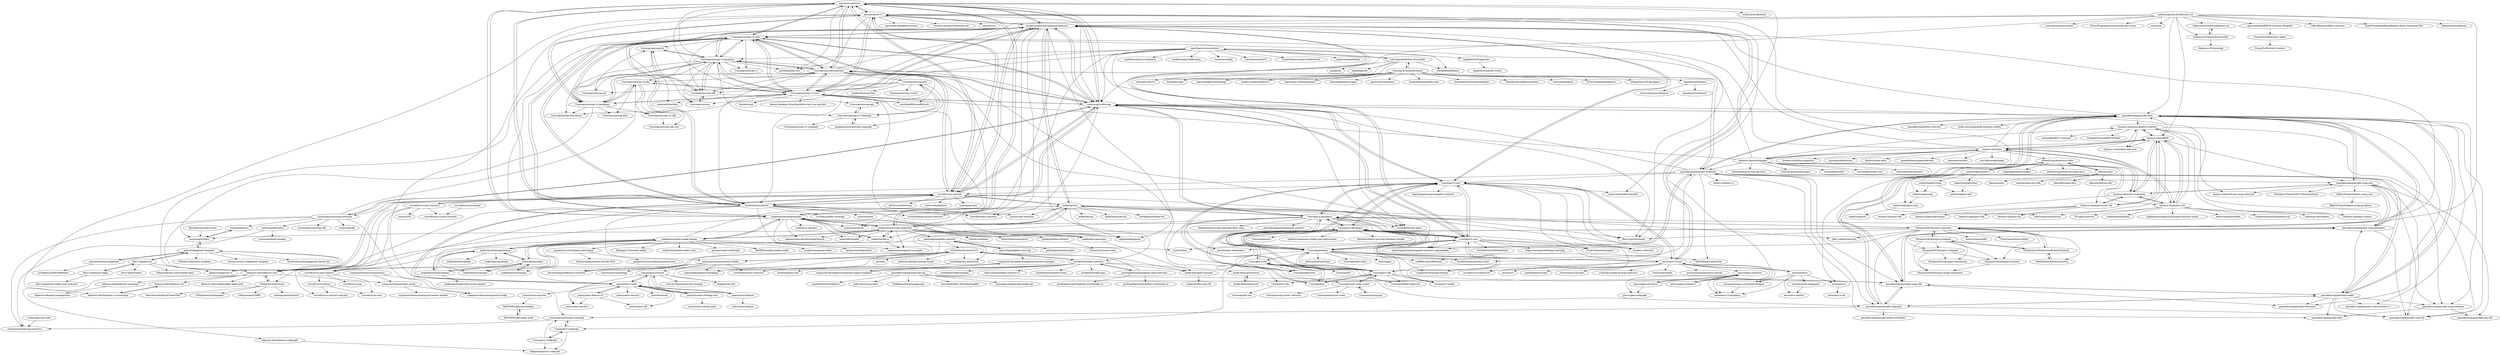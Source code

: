digraph G {
"aave/aave-protocol" -> "aave/protocol-v2"
"aave/aave-protocol" -> "compound-finance/compound-protocol"
"aave/aave-protocol" -> "Uniswap/uniswap-v2-core"
"aave/aave-protocol" -> "curvefi/curve-contract"
"aave/aave-protocol" -> "aave/flashloan-box" ["e"=1]
"aave/aave-protocol" -> "sushiswap/sushiswap"
"aave/aave-protocol" -> "makerdao/developerguides"
"aave/aave-protocol" -> "Synthetixio/synthetix"
"aave/aave-protocol" -> "Uniswap/uniswap-interface"
"aave/aave-protocol" -> "studydefi/money-legos" ["e"=1]
"aave/aave-protocol" -> "Uniswap/uniswap-v3-core"
"aave/aave-protocol" -> "Uniswap/uniswap-v2-periphery"
"aave/aave-protocol" -> "smartcontractkit/chainlink" ["e"=1]
"aave/aave-protocol" -> "mrdavey/ez-flashloan" ["e"=1]
"aave/aave-protocol" -> "makerdao/awesome-makerdao"
"curvefi/curve-contract" -> "curvefi/curve-dao-contracts"
"curvefi/curve-contract" -> "yearn/yearn-vaults"
"curvefi/curve-contract" -> "compound-finance/compound-protocol"
"curvefi/curve-contract" -> "vyperlang/vyper" ["e"=1]
"curvefi/curve-contract" -> "aave/protocol-v2"
"curvefi/curve-contract" -> "balancer-labs/balancer-core"
"curvefi/curve-contract" -> "curvefi/curve-pool-registry"
"curvefi/curve-contract" -> "makerdao/dss"
"curvefi/curve-contract" -> "sushiswap/sushiswap"
"curvefi/curve-contract" -> "Synthetixio/synthetix"
"curvefi/curve-contract" -> "eth-brownie/brownie" ["e"=1]
"curvefi/curve-contract" -> "aave/aave-protocol"
"curvefi/curve-contract" -> "convex-eth/platform"
"curvefi/curve-contract" -> "Uniswap/uniswap-v2-core"
"curvefi/curve-contract" -> "curvefi/curve-stablecoin" ["e"=1]
"Uniswap/v3-core" -> "Uniswap/v3-periphery"
"Uniswap/v3-core" -> "Uniswap/v2-core"
"Uniswap/v3-core" -> "Uniswap/interface"
"Uniswap/v3-core" -> "compound-finance/compound-protocol"
"Uniswap/v3-core" -> "Uniswap/v3-sdk"
"Uniswap/v3-core" -> "Uniswap/v2-periphery"
"Uniswap/v3-core" -> "sushiswap/sushiswap"
"Uniswap/v3-core" -> "aave/aave-v3-core"
"Uniswap/v3-core" -> "foundry-rs/foundry" ["e"=1]
"Uniswap/v3-core" -> "Rari-Capital/solmate" ["e"=1]
"Uniswap/v3-core" -> "ProjectOpenSea/seaport" ["e"=1]
"Uniswap/v3-core" -> "curvefi/curve-contract"
"Uniswap/v3-core" -> "OpenZeppelin/openzeppelin-contracts" ["e"=1]
"Uniswap/v3-core" -> "scaffold-eth/scaffold-eth" ["e"=1]
"Uniswap/v3-core" -> "smartcontractkit/chainlink" ["e"=1]
"binance-chain/whitepaper" -> "binance-chain/bsc"
"binance-chain/whitepaper" -> "binance-chain/docs-site"
"binance-chain/whitepaper" -> "binance-chain/BEPs"
"binance-chain/whitepaper" -> "binance/binance-spot-api-docs" ["e"=1]
"binance-chain/whitepaper" -> "binance-chain/bsc-genesis-contract"
"binance-chain/whitepaper" -> "Coinversation/white-paper"
"binance-chain/whitepaper" -> "binance-chain/bsc-ecosystem"
"binance-chain/whitepaper" -> "binance-chain/javascript-sdk"
"binance-chain/whitepaper" -> "trustwallet/assets" ["e"=1]
"binance-chain/whitepaper" -> "trustwallet/wallet-core" ["e"=1]
"binance-chain/whitepaper" -> "Uniswap/uniswap-v2-core"
"binance-chain/whitepaper" -> "Uniswap/uniswap-v3-core"
"binance-chain/whitepaper" -> "pancakeswap/pancake-frontend"
"binance-chain/whitepaper" -> "maticnetwork/contracts" ["e"=1]
"binance-chain/whitepaper" -> "etherscan/writecontract" ["e"=1]
"Uniswap/interface" -> "Uniswap/v3-core"
"Uniswap/interface" -> "Uniswap/v2-core"
"Uniswap/interface" -> "Uniswap/v3-periphery"
"Uniswap/interface" -> "pancakeswap/pancake-frontend"
"Uniswap/interface" -> "Uniswap/web3-react" ["e"=1]
"Uniswap/interface" -> "Uniswap/v3-sdk"
"Uniswap/interface" -> "NoahZinsmeister/web3-react" ["e"=1]
"Uniswap/interface" -> "scaffold-eth/scaffold-eth" ["e"=1]
"Uniswap/interface" -> "Uniswap/v2-periphery"
"Uniswap/interface" -> "Web3Modal/web3modal" ["e"=1]
"Uniswap/interface" -> "Uniswap/token-lists" ["e"=1]
"Uniswap/interface" -> "aave/aave-v3-core"
"Uniswap/interface" -> "tmm/wagmi" ["e"=1]
"Uniswap/interface" -> "dethcrypto/TypeChain" ["e"=1]
"Uniswap/interface" -> "Uniswap/v3-info"
"Uniswap/v2-sdk" -> "Uniswap/sdk-core"
"pancakeswap/pancake-frontend" -> "pancakeswap/pancake-toolkit"
"pancakeswap/pancake-frontend" -> "pancakeswap/pancake-farm"
"pancakeswap/pancake-frontend" -> "Uniswap/interface"
"pancakeswap/pancake-frontend" -> "pancakeswap/pancake-subgraph"
"pancakeswap/pancake-frontend" -> "NoahZinsmeister/web3-react" ["e"=1]
"pancakeswap/pancake-frontend" -> "pancakeswap/pancake-swap-sdk"
"pancakeswap/pancake-frontend" -> "sushiswap/sushiswap"
"pancakeswap/pancake-frontend" -> "Uniswap/uniswap-interface"
"pancakeswap/pancake-frontend" -> "Web3Modal/web3modal" ["e"=1]
"pancakeswap/pancake-frontend" -> "Uniswap/v3-core"
"pancakeswap/pancake-frontend" -> "pancakeswap/pancake-swap-interface"
"pancakeswap/pancake-frontend" -> "ethers-io/ethers.js" ["e"=1]
"pancakeswap/pancake-frontend" -> "pancakeswap/pancake-uikit"
"pancakeswap/pancake-frontend" -> "pancakeswap/pancake-swap-core"
"pancakeswap/pancake-frontend" -> "sushiswap/sushiswap-interface"
"binance-chain/docs-site" -> "binance-chain/BEPs"
"binance-chain/docs-site" -> "tronprotocol/documentation-en" ["e"=1]
"binance-chain/docs-site" -> "binance-chain/bsc-ecosystem"
"binance-chain/docs-site" -> "ethereum-lists/tokens" ["e"=1]
"binance-chain/docs-site" -> "TP-Lab/tp-android" ["e"=1]
"binance-chain/docs-site" -> "binance-chain/bsc-relayer"
"binance-chain/docs-site" -> "etherscan/writecontract" ["e"=1]
"binance-chain/docs-site" -> "walletlink/walletlink" ["e"=1]
"binance-chain/docs-site" -> "dypfinance/staking-governance-security-audits" ["e"=1]
"binance-chain/docs-site" -> "binance-chain/bsc"
"binance-chain/docs-site" -> "binance-chain/bsc-genesis-contract"
"binance-chain/docs-site" -> "etherscan/ethvalidate" ["e"=1]
"compound-finance/compound-protocol" -> "aave/aave-protocol"
"compound-finance/compound-protocol" -> "sushiswap/sushiswap"
"compound-finance/compound-protocol" -> "Synthetixio/synthetix"
"compound-finance/compound-protocol" -> "Uniswap/uniswap-v2-core"
"compound-finance/compound-protocol" -> "curvefi/curve-contract"
"compound-finance/compound-protocol" -> "makerdao/dss"
"compound-finance/compound-protocol" -> "Uniswap/v3-core"
"compound-finance/compound-protocol" -> "Rari-Capital/solmate" ["e"=1]
"compound-finance/compound-protocol" -> "Uniswap/uniswap-v3-core"
"compound-finance/compound-protocol" -> "dapphub/dapptools" ["e"=1]
"compound-finance/compound-protocol" -> "aave/protocol-v2"
"compound-finance/compound-protocol" -> "crytic/building-secure-contracts" ["e"=1]
"compound-finance/compound-protocol" -> "Uniswap/uniswap-v2-periphery"
"compound-finance/compound-protocol" -> "fravoll/solidity-patterns" ["e"=1]
"compound-finance/compound-protocol" -> "Uniswap/v2-core"
"pancakeswap/pancake-farm" -> "pancakeswap/pancake-swap-core"
"pancakeswap/pancake-farm" -> "pancakeswap/pancake-toolkit"
"pancakeswap/pancake-farm" -> "pancakeswap/pancake-swap-lib"
"pancakeswap/pancake-farm" -> "pancakeswap/pancake-subgraph"
"pancakeswap/pancake-farm" -> "pancakeswap/pancake-swap-sdk"
"pancakeswap/pancake-farm" -> "pancakeswap/pancake-swap-periphery"
"pancakeswap/pancake-farm" -> "pancakeswap/pancake-frontend"
"pancakeswap/pancake-farm" -> "pancakeswap/pancake-swap-interface"
"pancakeswap/pancake-farm" -> "sushiswap/sushiswap"
"pancakeswap/pancake-farm" -> "pancakeswap/lottery-contract"
"pancakeswap/pancake-farm" -> "compound-finance/compound-protocol"
"pancakeswap/pancake-farm" -> "binance-chain/bsc-genesis-contract"
"pancakeswap/pancake-farm" -> "pancakeswap/pancake-swap-interface-v1"
"pancakeswap/pancake-farm" -> "abdk-consulting/abdk-libraries-solidity" ["e"=1]
"pancakeswap/pancake-farm" -> "pancakeswap/pancake-document"
"pancakeswap/pancake-subgraph" -> "pancakeswap/pancake-toolkit"
"pancakeswap/pancake-subgraph" -> "pancakeswap/pancake-swap-sdk"
"pancakeswap/pancake-subgraph" -> "pancakeswap/pancake-farm"
"pancakeswap/pancake-subgraph" -> "pancakeswap/pancake-lottery-scheduler"
"pancakeswap/pancake-subgraph" -> "pancakeswap/pancake-swap-lib"
"pancakeswap/pancake-subgraph" -> "sushiswap/sushiswap-subgraph"
"pancakeswap/pancake-subgraph" -> "pancakeswap/pancake-swap-periphery"
"sushiswap/bentobox" -> "sushiswap/kashi-lending"
"sushiswap/bentobox" -> "sushiswap/sushiswap-analytics"
"sushiswap/sushiswap-subgraph" -> "Uniswap/v3-subgraph"
"sushiswap/sushiswap-subgraph" -> "sushiswap/sushiswap-analytics"
"OlympusDAO/olympus-contracts" -> "OlympusDAO/olympus-frontend"
"OlympusDAO/olympus-contracts" -> "OlympusDAO/olympus-subgraph"
"OlympusDAO/olympus-contracts" -> "andrecronje/solidly" ["e"=1]
"OlympusDAO/olympus-contracts" -> "Rari-Capital/solmate" ["e"=1]
"OlympusDAO/olympus-contracts" -> "Wonderland-Money/wonderland-frontend"
"OlympusDAO/olympus-contracts" -> "Rari-Capital/solcurity" ["e"=1]
"OlympusDAO/olympus-contracts" -> "Wonderland-Money/contracts"
"OlympusDAO/olympus-contracts" -> "FraxFinance/frax-solidity" ["e"=1]
"OlympusDAO/olympus-contracts" -> "compound-finance/compound-protocol"
"OlympusDAO/olympus-contracts" -> "yearn/yearn-vaults"
"OlympusDAO/olympus-contracts" -> "sushiswap/sushiswap"
"OlympusDAO/olympus-contracts" -> "OlympusDAO/olympus-external"
"OlympusDAO/olympus-contracts" -> "Uniswap/v2-periphery"
"OlympusDAO/olympus-contracts" -> "OpenZeppelin/openzeppelin-contracts-upgradeable" ["e"=1]
"OlympusDAO/olympus-contracts" -> "sushiswap/trident"
"Uniswap/v3-periphery" -> "Uniswap/v3-core"
"Uniswap/v3-periphery" -> "Uniswap/v3-sdk"
"Uniswap/v3-periphery" -> "Uniswap/v2-periphery"
"Uniswap/v3-periphery" -> "Uniswap/v2-core"
"Uniswap/v3-periphery" -> "Uniswap/v3-staker"
"Uniswap/v3-periphery" -> "Uniswap/docs"
"Uniswap/v3-periphery" -> "Uniswap/interface"
"Uniswap/v3-periphery" -> "OpenZeppelin/openzeppelin-contracts-upgradeable" ["e"=1]
"Uniswap/v3-periphery" -> "aave/aave-v3-core"
"Uniswap/v3-periphery" -> "Uniswap/smart-order-router"
"Uniswap/v3-periphery" -> "Uniswap/v3-info"
"Uniswap/v3-periphery" -> "Uniswap/permit2" ["e"=1]
"Uniswap/v3-periphery" -> "iskdrews/awesome-solidity-gas-optimization" ["e"=1]
"Uniswap/v3-periphery" -> "crisgarner/awesome-foundry" ["e"=1]
"Uniswap/v3-periphery" -> "flashbots/ethers-provider-flashbots-bundle" ["e"=1]
"yearn/yearn-protocol" -> "yearn/yearn-vaults"
"yearn/yearn-protocol" -> "yearn/yearn-finance"
"yearn/yearn-protocol" -> "yearn/brownie-strategy-mix"
"yearn/yearn-protocol" -> "harvest-finance/harvest-strategy" ["e"=1]
"yearn/yearn-protocol" -> "yearn/yearn-devdocs"
"yearn/yearn-protocol" -> "dapphub/ds-test" ["e"=1]
"compound-finance/compound-js" -> "compound-finance/compound-config"
"compound-finance/compound-js" -> "compound-finance/open-oracle"
"Uniswap/uniswap-interface" -> "Uniswap/uniswap-v2-core"
"Uniswap/uniswap-interface" -> "Uniswap/uniswap-v3-core"
"Uniswap/uniswap-interface" -> "Uniswap/uniswap-v2-periphery"
"Uniswap/uniswap-interface" -> "sushiswap/sushiswap"
"Uniswap/uniswap-interface" -> "compound-finance/compound-protocol"
"Uniswap/uniswap-interface" -> "NoahZinsmeister/web3-react" ["e"=1]
"Uniswap/uniswap-interface" -> "Uniswap/uniswap-v3-periphery"
"Uniswap/uniswap-interface" -> "Uniswap/uniswap-sdk"
"Uniswap/uniswap-interface" -> "aave/aave-protocol"
"Uniswap/uniswap-interface" -> "austintgriffith/scaffold-eth" ["e"=1]
"Uniswap/uniswap-interface" -> "Uniswap/token-lists" ["e"=1]
"Uniswap/uniswap-interface" -> "Uniswap/uniswap-info"
"Uniswap/uniswap-interface" -> "Synthetixio/synthetix"
"Uniswap/uniswap-interface" -> "Uniswap/uniswap-v3-sdk"
"Uniswap/uniswap-interface" -> "pancakeswap/pancake-frontend"
"Uniswap/uniswap-v2-core" -> "Uniswap/uniswap-v2-periphery"
"Uniswap/uniswap-v2-core" -> "Uniswap/uniswap-interface"
"Uniswap/uniswap-v2-core" -> "Uniswap/uniswap-v3-core"
"Uniswap/uniswap-v2-core" -> "sushiswap/sushiswap"
"Uniswap/uniswap-v2-core" -> "compound-finance/compound-protocol"
"Uniswap/uniswap-v2-core" -> "Uniswap/uniswap-v3-periphery"
"Uniswap/uniswap-v2-core" -> "Uniswap/uniswap-sdk"
"Uniswap/uniswap-v2-core" -> "aave/aave-protocol"
"Uniswap/uniswap-v2-core" -> "Synthetixio/synthetix"
"Uniswap/uniswap-v2-core" -> "nomiclabs/hardhat" ["e"=1]
"Uniswap/uniswap-v2-core" -> "Uniswap/uniswap-v1"
"Uniswap/uniswap-v2-core" -> "Uniswap/uniswap-lib"
"Uniswap/uniswap-v2-core" -> "balancer-labs/balancer-core"
"Uniswap/uniswap-v2-core" -> "makerdao/developerguides"
"Uniswap/uniswap-v2-core" -> "curvefi/curve-contract"
"sushiswap/sushiswap" -> "Uniswap/uniswap-v2-core"
"sushiswap/sushiswap" -> "compound-finance/compound-protocol"
"sushiswap/sushiswap" -> "sushiswap/sushiswap-interface"
"sushiswap/sushiswap" -> "Synthetixio/synthetix"
"sushiswap/sushiswap" -> "Uniswap/uniswap-interface"
"sushiswap/sushiswap" -> "Uniswap/v3-core"
"sushiswap/sushiswap" -> "curvefi/curve-contract"
"sushiswap/sushiswap" -> "Uniswap/uniswap-v3-core"
"sushiswap/sushiswap" -> "aave/aave-protocol"
"sushiswap/sushiswap" -> "Rari-Capital/solmate" ["e"=1]
"sushiswap/sushiswap" -> "Uniswap/uniswap-v2-periphery"
"sushiswap/sushiswap" -> "Uniswap/v2-core"
"sushiswap/sushiswap" -> "fravoll/solidity-patterns" ["e"=1]
"sushiswap/sushiswap" -> "Uniswap/v2-periphery"
"sushiswap/sushiswap" -> "pancakeswap/pancake-farm"
"pancakeswap/pancake-info-api" -> "pancakeswap/pancake-swap-sdk"
"pancakeswap/pancake-info-api" -> "pcko1/bscscan-python" ["e"=1]
"pancakeswap/pancake-info-api" -> "pancakeswap/pancake-subgraph"
"pancakeswap/pancake-info-api" -> "Nafidinara/bot-pancakeswap" ["e"=1]
"pancakeswap/pancake-info-api" -> "ZainAchak/DeFi_PanCakeSwapBot" ["e"=1]
"pancakeswap/pancake-info-api" -> "pancakeswap/pancake-profile-api"
"pancakeswap/pancake-info-api" -> "jambestwick/web3jdemo" ["e"=1]
"sushiswap/sushiswap-interface" -> "sushiswap/sushiswap"
"sushiswap/sushiswap-interface" -> "sushiswap/sushiswap-sdk"
"sushiswap/sushiswap-interface" -> "sushiswap/sushiswap-subgraph"
"sushiswap/sushiswap-interface" -> "sushiswap/sdk"
"sushiswap/sushiswap-interface" -> "sushiswap/shoyu"
"sushiswap/sushiswap-interface" -> "sushiswap/bentobox"
"sushiswap/sushiswap-interface" -> "sushiswap/sushiswap-analytics"
"sushiswap/sushiswap-interface" -> "Uniswap/uniswap-v3-sdk"
"sushiswap/sushiswap-interface" -> "sushiswap/trident"
"binance-chain/bsc" -> "maticnetwork/bor" ["e"=1]
"binance-chain/bsc" -> "HuobiGroup/huobi-eco-chain"
"binance-chain/bsc" -> "binance-chain/bsc-ecosystem"
"binance-chain/bsc" -> "compound-finance/compound-protocol"
"binance-chain/bsc" -> "binance-chain/BEPs"
"binance-chain/bsc" -> "binance-chain/bsc-genesis-contract"
"binance-chain/bsc" -> "Uniswap/uniswap-v2-core"
"binance-chain/bsc" -> "binance-chain/docs-site"
"binance-chain/bsc" -> "ava-labs/avalanchego" ["e"=1]
"binance-chain/bsc" -> "binance-chain/whitepaper"
"binance-chain/bsc" -> "binance-chain/bsc-snapshots"
"binance-chain/bsc" -> "pancakeswap/pancake-farm"
"binance-chain/bsc" -> "prysmaticlabs/prysm" ["e"=1]
"binance-chain/bsc" -> "flashbots/mev-geth" ["e"=1]
"binance-chain/bsc" -> "openethereum/openethereum" ["e"=1]
"gmx-io/gmx-contracts" -> "gmx-io/gmx-interface"
"gmx-io/gmx-contracts" -> "gmx-io/gmx-synthetics"
"gmx-io/gmx-contracts" -> "gmx-io/gmx-subgraph"
"gmx-io/gmx-interface" -> "gmx-io/gmx-contracts"
"gmx-io/gmx-interface" -> "gmx-io/gmx-subgraph"
"Uniswap/v2-core" -> "Uniswap/v2-periphery"
"Uniswap/v2-core" -> "Uniswap/v3-core"
"Uniswap/v2-core" -> "Uniswap/v3-periphery"
"Uniswap/v2-core" -> "Uniswap/interface"
"Uniswap/v2-core" -> "compound-finance/compound-protocol"
"Uniswap/v2-core" -> "Uniswap/v3-sdk"
"Uniswap/v2-core" -> "aave/aave-v3-core"
"Uniswap/v2-core" -> "sushiswap/sushiswap"
"Uniswap/v2-core" -> "ProjectOpenSea/seaport" ["e"=1]
"Uniswap/v2-core" -> "crytic/slither" ["e"=1]
"Uniswap/v2-core" -> "SunWeb3Sec/DeFiHackLabs" ["e"=1]
"Uniswap/v2-core" -> "Dapp-Learning-DAO/Dapp-Learning" ["e"=1]
"Uniswap/v2-core" -> "foundry-rs/foundry" ["e"=1]
"Uniswap/v2-core" -> "paco0x/amm-arbitrageur" ["e"=1]
"Uniswap/v2-core" -> "OpenZeppelin/openzeppelin-contracts-upgradeable" ["e"=1]
"Uniswap/v2-periphery" -> "Uniswap/v2-core"
"Uniswap/v2-periphery" -> "Uniswap/v3-periphery"
"Uniswap/v2-periphery" -> "Uniswap/v3-core"
"Uniswap/v2-periphery" -> "OpenZeppelin/openzeppelin-contracts-upgradeable" ["e"=1]
"Uniswap/v2-periphery" -> "Haehnchen/uniswap-arbitrage-flash-swap" ["e"=1]
"Uniswap/v2-periphery" -> "makerdao/dss"
"Uniswap/v2-periphery" -> "dapphub/ds-test" ["e"=1]
"Uniswap/v2-periphery" -> "pancakeswap/pancake-swap-periphery"
"Uniswap/v2-periphery" -> "paco0x/amm-arbitrageur" ["e"=1]
"Uniswap/v2-periphery" -> "sushiswap/sushiswap"
"Uniswap/v2-periphery" -> "Uniswap/v2-sdk"
"Uniswap/v2-periphery" -> "Uniswap/v3-staker"
"Uniswap/v2-periphery" -> "Uniswap/interface"
"Uniswap/v2-periphery" -> "pedrobergamini/flashloaner-contract" ["e"=1]
"Uniswap/v2-periphery" -> "OlympusDAO/olympus-contracts"
"gmx-io/gmx-synthetics" -> "gmx-io/gmx-contracts"
"Synthetixio/synthetix" -> "compound-finance/compound-protocol"
"Synthetixio/synthetix" -> "sushiswap/sushiswap"
"Synthetixio/synthetix" -> "Uniswap/uniswap-v2-core"
"Synthetixio/synthetix" -> "curvefi/curve-contract"
"Synthetixio/synthetix" -> "crytic/slither" ["e"=1]
"Synthetixio/synthetix" -> "crytic/building-secure-contracts" ["e"=1]
"Synthetixio/synthetix" -> "fravoll/solidity-patterns" ["e"=1]
"Synthetixio/synthetix" -> "sc-forks/solidity-coverage" ["e"=1]
"Synthetixio/synthetix" -> "dapphub/dapptools" ["e"=1]
"Synthetixio/synthetix" -> "studydefi/money-legos" ["e"=1]
"Synthetixio/synthetix" -> "crytic/echidna" ["e"=1]
"Synthetixio/synthetix" -> "balancer-labs/balancer-core"
"Synthetixio/synthetix" -> "aave/aave-protocol"
"Synthetixio/synthetix" -> "bancorprotocol/contracts-solidity"
"Synthetixio/synthetix" -> "UMAprotocol/protocol"
"gelatodigital/gelato-network" -> "gelatodigital/gelato-uniswap"
"gelatodigital/gelato-network" -> "gelatodigital/gelato-kyber"
"gelatodigital/gelato-network" -> "bZxNetwork/contractsV2"
"gelatodigital/gelato-network" -> "InstaDApp/dsa-connectors"
"gelatodigital/gelato-network" -> "gelatodigital/gelato-instadapp"
"gelatodigital/gelato-network" -> "curvefi/curve-pool-registry"
"gelatodigital/gelato-uniswap" -> "gelatodigital/gelato-network"
"gelatodigital/gelato-uniswap" -> "compound-developers/compound-borrow-examples"
"makerdao/awesome-makerdao" -> "makerdao/developerguides"
"makerdao/awesome-makerdao" -> "makerdao/dss"
"makerdao/awesome-makerdao" -> "makerdao/market-maker-keeper"
"makerdao/awesome-makerdao" -> "makerdao/dai.js"
"makerdao/awesome-makerdao" -> "makerdao/community"
"makerdao/awesome-makerdao" -> "makerdao/integration-examples"
"makerdao/awesome-makerdao" -> "ong/awesome-decentralized-finance" ["e"=1]
"makerdao/awesome-makerdao" -> "compound-finance/compound-protocol"
"makerdao/awesome-makerdao" -> "MolochVentures/moloch" ["e"=1]
"makerdao/awesome-makerdao" -> "nomiclabs/buidler" ["e"=1]
"makerdao/awesome-makerdao" -> "jordanlyall/dai-universe"
"makerdao/awesome-makerdao" -> "dapphub/dapptools" ["e"=1]
"makerdao/awesome-makerdao" -> "gelatodigital/gelato-network"
"makerdao/awesome-makerdao" -> "ethhub-io/ethhub" ["e"=1]
"makerdao/awesome-makerdao" -> "aave/aave-protocol"
"Uniswap/uniswap-v3-periphery" -> "Uniswap/uniswap-v3-core"
"Uniswap/uniswap-v3-periphery" -> "Uniswap/uniswap-v3-sdk"
"Uniswap/uniswap-v3-periphery" -> "Uniswap/uniswap-v2-periphery"
"Uniswap/uniswap-v3-periphery" -> "Uniswap/uniswap-v2-core"
"Uniswap/uniswap-v3-periphery" -> "aave/protocol-v2"
"Uniswap/uniswap-v3-periphery" -> "Uniswap/uniswap-docs"
"Uniswap/uniswap-v3-periphery" -> "Uniswap/uniswap-interface"
"Uniswap/uniswap-v3-periphery" -> "balancer-labs/balancer-core"
"Uniswap/uniswap-v3-periphery" -> "Uniswap/uniswap-v2-sdk"
"Uniswap/uniswap-v3-periphery" -> "Uniswap/merkle-distributor" ["e"=1]
"perpetual-protocol/perp-arbitrageur" -> "perpetual-protocol/perpetual-protocol"
"perpetual-protocol/perp-arbitrageur" -> "fxfactorial/liquidation-bot-fall-2020" ["e"=1]
"pooltogether/pooltogether-pool-contracts" -> "mstable/mStable-contracts"
"pooltogether/pooltogether-pool-contracts" -> "bZxNetwork/contractsV2"
"pooltogether/pooltogether-pool-contracts" -> "pooltogether/pooltogether-pool-builder-ui"
"pooltogether/pooltogether-pool-contracts" -> "pooltogether/pooltogether-community-ui"
"Uniswap/uniswap-v2-periphery" -> "Uniswap/uniswap-v2-core"
"Uniswap/uniswap-v2-periphery" -> "Uniswap/uniswap-lib"
"Uniswap/uniswap-v2-periphery" -> "Uniswap/uniswap-sdk"
"Uniswap/uniswap-v2-periphery" -> "Uniswap/uniswap-v3-periphery"
"Uniswap/uniswap-v2-periphery" -> "Uniswap/uniswap-interface"
"Uniswap/uniswap-v2-periphery" -> "Uniswap/uniswap-v3-core"
"Uniswap/uniswap-v2-periphery" -> "Uniswap/uniswap-v3-sdk"
"Uniswap/uniswap-v2-periphery" -> "Uniswap/uniswap-v2-subgraph"
"Uniswap/uniswap-v2-periphery" -> "Uniswap/uniswap-v1"
"Uniswap/uniswap-v2-periphery" -> "compound-finance/compound-protocol"
"Uniswap/uniswap-v2-periphery" -> "Uniswap/universe"
"Uniswap/uniswap-v2-periphery" -> "Uniswap/merkle-distributor" ["e"=1]
"Uniswap/uniswap-v2-periphery" -> "Uniswap/uniswap-org"
"Uniswap/uniswap-v2-periphery" -> "aave/flashloan-box" ["e"=1]
"Uniswap/uniswap-v2-periphery" -> "dydxprotocol/solo" ["e"=1]
"Keydonix/uniswap-oracle" -> "sushiswap/trident"
"sushiswap/shoyu" -> "sushiswap/trident"
"LetsUpgrade/Python-Essentials" -> "learning-at-home/hivemind"
"LetsUpgrade/Python-Essentials" -> "google/xls" ["e"=1]
"LetsUpgrade/Python-Essentials" -> "mitmath/18S191" ["e"=1]
"LetsUpgrade/Python-Essentials" -> "austinkregel/finance" ["e"=1]
"LetsUpgrade/Python-Essentials" -> "yam-finance/yam-protocol"
"LetsUpgrade/Python-Essentials" -> "DataDog/scipio" ["e"=1]
"LetsUpgrade/Python-Essentials" -> "haskell/ghcide"
"learning-at-home/hivemind" -> "LetsUpgrade/Python-Essentials"
"learning-at-home/hivemind" -> "yandex-research/DeDLOC"
"learning-at-home/hivemind" -> "bigscience-workshop/petals" ["e"=1]
"learning-at-home/hivemind" -> "alirezamika/autoscraper" ["e"=1]
"learning-at-home/hivemind" -> "DataDog/scipio" ["e"=1]
"learning-at-home/hivemind" -> "mitmath/18S191" ["e"=1]
"learning-at-home/hivemind" -> "pytorch/torchdynamo" ["e"=1]
"learning-at-home/hivemind" -> "facebookresearch/fairscale" ["e"=1]
"learning-at-home/hivemind" -> "facebookresearch/bitsandbytes" ["e"=1]
"learning-at-home/hivemind" -> "HazyResearch/flash-attention" ["e"=1]
"learning-at-home/hivemind" -> "rentruewang/koila" ["e"=1]
"learning-at-home/hivemind" -> "PyTorchLightning/metrics" ["e"=1]
"learning-at-home/hivemind" -> "mhagiwara/100-nlp-papers" ["e"=1]
"learning-at-home/hivemind" -> "patrick-kidger/torchtyping" ["e"=1]
"learning-at-home/hivemind" -> "opentensor/bittensor"
"Wonderland-Money/contracts" -> "Wonderland-Money/wonderland-frontend"
"gakonst/dapptools-rs" -> "gakonst/dapptools-template"
"balancer-labs/balancer-core" -> "balancer-labs/balancer-subgraph"
"balancer-labs/balancer-core" -> "balancer-labs/balancer-exchange"
"balancer-labs/balancer-core" -> "balancer-labs/balancer-sor"
"balancer-labs/balancer-core" -> "balancer-labs/configurable-rights-pool"
"balancer-labs/balancer-core" -> "UMAprotocol/protocol"
"balancer-labs/balancer-core" -> "compound-finance/open-oracle"
"balancer-labs/balancer-core" -> "curvefi/curve-contract"
"balancer-labs/balancer-v2-monorepo" -> "balancer-labs/balancer-sor"
"sushiswap/trident" -> "sushiswap/shoyu"
"sushiswap/trident" -> "gakonst/dapptools-template"
"bancorprotocol/contracts-solidity" -> "bZxNetwork/contractsV2"
"bancorprotocol/contracts-solidity" -> "trusttoken/smart-contracts"
"bancorprotocol/contracts-solidity" -> "bancorprotocol/webapp"
"bancorprotocol/contracts-solidity" -> "gelatodigital/gelato-instadapp"
"bancorprotocol/contracts-solidity" -> "DecenterApps/defisaver-contracts"
"bancorprotocol/contracts-solidity" -> "yearn/yearn-protocol"
"graphprotocol/uniswap-subgraph" -> "Uniswap/uniswap-v2-subgraph"
"aave/interface" -> "aave/aave-v3-core"
"aave/interface" -> "aave/aave-utilities"
"aave/interface" -> "aave/aave-ui"
"aave/interface" -> "aave/protocol-subgraphs"
"aave/interface" -> "aave/aave-v3-periphery"
"aave/interface" -> "aave/governance-crosschain-bridges"
"aave/protocol-v2" -> "aave/aave-protocol"
"aave/protocol-v2" -> "aave/aave-v3-core"
"aave/protocol-v2" -> "curvefi/curve-contract"
"aave/protocol-v2" -> "compound-finance/compound-protocol"
"aave/protocol-v2" -> "Uniswap/uniswap-v3-core"
"aave/protocol-v2" -> "aave/code-examples-protocol" ["e"=1]
"aave/protocol-v2" -> "Uniswap/uniswap-v3-periphery"
"aave/protocol-v2" -> "aave/flashloan-box" ["e"=1]
"aave/protocol-v2" -> "aave/aave-v3-periphery"
"aave/protocol-v2" -> "brownie-mix/aave-flashloan-mix" ["e"=1]
"aave/protocol-v2" -> "aave/aave-js"
"aave/protocol-v2" -> "balancer-labs/balancer-v2-monorepo"
"aave/protocol-v2" -> "yearn/yearn-vaults"
"aave/protocol-v2" -> "aave/aave-ui"
"aave/protocol-v2" -> "sushiswap/sushiswap"
"makerdao/developerguides" -> "makerdao/dss"
"makerdao/developerguides" -> "makerdao/awesome-makerdao"
"makerdao/developerguides" -> "makerdao/community"
"makerdao/developerguides" -> "makerdao/dai.js"
"makerdao/developerguides" -> "studydefi/money-legos" ["e"=1]
"makerdao/developerguides" -> "makerdao/market-maker-keeper"
"makerdao/developerguides" -> "Uniswap/uniswap-v2-core"
"makerdao/developerguides" -> "aave/aave-protocol"
"makerdao/developerguides" -> "nomiclabs/buidler" ["e"=1]
"makerdao/developerguides" -> "ong/awesome-decentralized-finance" ["e"=1]
"makerdao/developerguides" -> "balancer-labs/balancer-core"
"makerdao/developerguides" -> "compound-finance/compound-protocol"
"makerdao/developerguides" -> "dydxprotocol/solo" ["e"=1]
"makerdao/developerguides" -> "wolflo/evm-opcodes" ["e"=1]
"makerdao/developerguides" -> "makerdao/integration-examples"
"binance-chain/bsc-ecosystem" -> "binance-chain/javascript-sdk"
"binance-chain/bsc-ecosystem" -> "binance-chain/docs-site"
"binance-chain/bsc-ecosystem" -> "pancakeswap/pancake-swap-core"
"binance-chain/bsc-ecosystem" -> "binance-chain/go-sdk"
"binance-chain/bsc-ecosystem" -> "binance-chain/bsc"
"binance-chain/bsc-ecosystem" -> "binance-chain/BEPs"
"aave/aave-v3-core" -> "aave/aave-v3-periphery"
"aave/aave-v3-core" -> "aave/protocol-v2"
"aave/aave-v3-core" -> "aave/interface"
"aave/aave-v3-core" -> "crisgarner/awesome-foundry" ["e"=1]
"aave/aave-v3-core" -> "Uniswap/v3-core"
"aave/aave-v3-core" -> "ourzora/v3" ["e"=1]
"aave/aave-v3-core" -> "paulrberg/prb-math" ["e"=1]
"aave/aave-v3-core" -> "curvefi/curve-stablecoin" ["e"=1]
"aave/aave-v3-core" -> "Uniswap/v3-periphery"
"aave/aave-v3-core" -> "fvictorio/evm-puzzles" ["e"=1]
"aave/aave-v3-core" -> "a16z/zkp-merkle-airdrop-contracts" ["e"=1]
"aave/aave-v3-core" -> "Vectorized/solady" ["e"=1]
"aave/aave-v3-core" -> "aave/governance-crosschain-bridges"
"aave/aave-v3-core" -> "gmx-io/gmx-contracts"
"aave/aave-v3-core" -> "pcaversaccio/reentrancy-attacks" ["e"=1]
"yearn/yearn-finance-v3" -> "yearn/yearn-devdocs"
"yearn/yearn-finance-v3" -> "yearn/yearn-sdk"
"yearn/yearn-finance-v3" -> "yearn/yearn-vaults"
"Rari-Capital/nova" -> "fxfactorial/mev-uncle-bandit-geth"
"Rari-Capital/nova" -> "Rari-Capital/rari-dApp"
"Rari-Capital/nova" -> "gakonst/dapptools-template"
"Rari-Capital/nova" -> "Rari-Capital/vaults" ["e"=1]
"Rari-Capital/nova" -> "gakonst/dapptools-rs"
"Uniswap/v3-sdk" -> "Uniswap/v3-periphery"
"Uniswap/v3-sdk" -> "Uniswap/v3-staker"
"Uniswap/v3-sdk" -> "Uniswap/docs"
"Uniswap/v3-sdk" -> "Uniswap/v3-info"
"Uniswap/v3-sdk" -> "Uniswap/smart-order-router"
"Uniswap/v3-sdk" -> "Uniswap/v3-core"
"Uniswap/v3-sdk" -> "Uniswap/v2-sdk"
"Uniswap/v3-sdk" -> "Uniswap/v2-core"
"Uniswap/v3-sdk" -> "Uniswap/default-token-list" ["e"=1]
"Uniswap/v3-sdk" -> "Uniswap/interface"
"Uniswap/v3-sdk" -> "pancakeswap/pancake-swap-sdk"
"rajivpo/awesome-dapptools" -> "gakonst/dapptools-template"
"rajivpo/awesome-dapptools" -> "brockelmore/HEVMHelpers"
"curvefi/brownie-tutorial" -> "curvefi/curve-crypto-contract"
"compound-finance/open-oracle" -> "compound-finance/compound-money-market"
"compound-finance/open-oracle" -> "compound-finance/compound-config"
"makerdao/dss" -> "makerdao/developerguides"
"makerdao/dss" -> "makerdao/awesome-makerdao"
"makerdao/dss" -> "compound-finance/compound-protocol"
"makerdao/dss" -> "makerdao/sai"
"makerdao/dss" -> "makerdao/multicall" ["e"=1]
"makerdao/dss" -> "dapphub/dapptools" ["e"=1]
"makerdao/dss" -> "curvefi/curve-contract"
"makerdao/dss" -> "Rari-Capital/solmate" ["e"=1]
"makerdao/dss" -> "Rari-Capital/solcurity" ["e"=1]
"makerdao/dss" -> "makerdao/dai.js"
"makerdao/dss" -> "dydxprotocol/solo" ["e"=1]
"makerdao/dss" -> "Uniswap/v2-periphery"
"makerdao/dss" -> "brockelmore/forge-std" ["e"=1]
"makerdao/dss" -> "studydefi/money-legos" ["e"=1]
"makerdao/dss" -> "gnosis/safe-contracts" ["e"=1]
"pickle-finance/contracts" -> "pickle-finance/protocol"
"yearn/yearn-vaults" -> "yearn/yearn-protocol"
"yearn/yearn-vaults" -> "yearn/yearn-finance-v3"
"yearn/yearn-vaults" -> "yearn/brownie-strategy-mix"
"yearn/yearn-vaults" -> "yearn/yearn-finance"
"yearn/yearn-vaults" -> "yearn/yearn-security"
"yearn/yearn-vaults" -> "curvefi/curve-contract"
"yearn/yearn-vaults" -> "yearn/yearn-devdocs"
"yearn/yearn-vaults" -> "yearn/yearn-sdk"
"yearn/yearn-vaults" -> "yearn/yearn-exporter"
"yearn/yearn-vaults" -> "weiroll/weiroll" ["e"=1]
"yearn/brownie-strategy-mix" -> "yearn/yearn-starter-pack"
"yearn/brownie-strategy-mix" -> "yearn/yearn-vaults"
"BobTheBuidler/dank_mids" -> "BobTheBuidler/ypricemagic"
"BobTheBuidler/ypricemagic" -> "BobTheBuidler/dank_mids"
"makerdao/arbitrage-keeper" -> "makerdao/pymaker"
"makerdao/arbitrage-keeper" -> "makerdao/bite-keeper"
"makerdao/arbitrage-keeper" -> "makerdao/auction-keeper"
"makerdao/arbitrage-keeper" -> "makerdao/cdp-keeper"
"makerdao/arbitrage-keeper" -> "makerdao/tx-manager"
"makerdao/arbitrage-keeper" -> "makerdao/market-maker-keeper"
"makerdao/market-maker-keeper" -> "makerdao/arbitrage-keeper"
"makerdao/market-maker-keeper" -> "makerdao/pymaker"
"makerdao/market-maker-keeper" -> "makerdao/auction-keeper"
"makerdao/market-maker-keeper" -> "makerdao/awesome-makerdao"
"makerdao/market-maker-keeper" -> "dydxprotocol/liquidator" ["e"=1]
"makerdao/market-maker-keeper" -> "Behappy123/market-maker" ["e"=1]
"makerdao/market-maker-keeper" -> "makerdao/pyexchange"
"makerdao/market-maker-keeper" -> "makerdao/developerguides"
"makerdao/market-maker-keeper" -> "makerdao/market-maker-stats"
"makerdao/market-maker-keeper" -> "artooze/crypto-arbitrager"
"makerdao/market-maker-keeper" -> "makerdao/tx-manager"
"makerdao/market-maker-keeper" -> "makerdao/dss"
"makerdao/market-maker-keeper" -> "perpetual-protocol/perp-arbitrageur"
"makerdao/market-maker-keeper" -> "BitMEX/sample-market-maker" ["e"=1]
"makerdao/market-maker-keeper" -> "projectchicago/gastoken" ["e"=1]
"yearn/yearn-finance" -> "yearn/yearn-vaults"
"yearn/yearn-finance" -> "yearn/iearn-finance"
"yearn/yearn-finance" -> "yearn/yearn-protocol"
"opentensor/bittensor" -> "opentensor/subtensor"
"opentensor/bittensor" -> "cetiny/awesome-bittensor"
"OlympusDAO/olympus-frontend" -> "OlympusDAO/olympus-contracts"
"OlympusDAO/olympus-frontend" -> "OlympusDAO/olympus-subgraph"
"OlympusDAO/olympus-frontend" -> "OlympusDAO/olympus-external"
"OlympusDAO/olympus-frontend" -> "Wonderland-Money/wonderland-frontend"
"OlympusDAO/olympus-frontend" -> "OlympusDAO/olympus-translations"
"OlympusDAO/olympus-frontend" -> "OlympusDAO/olympus-image-compositor"
"sushiswap/sushi-data" -> "sushiswap/sushiswap-analytics"
"curvefi/curve-pool-registry" -> "curvefi/curve-factory"
"curvefi/curve-pool-registry" -> "curvefi/curve-docs"
"curvefi/curve-pool-registry" -> "curvefi/curve-api"
"Wonderland-Money/wonderland-frontend" -> "Wonderland-Money/contracts"
"Wonderland-Money/wonderland-frontend" -> "OlympusDAO/olympus-frontend"
"Wonderland-Money/wonderland-frontend" -> "OlympusDAO/olympus-contracts"
"yearn/yearn-exporter" -> "BobTheBuidler/ypricemagic"
"HuobiGroup/huobi-eco-chain" -> "mdexSwap/contracts"
"HuobiGroup/huobi-eco-chain" -> "HuobiGroup/huobi-eco-chain-docs"
"HuobiGroup/huobi-eco-chain" -> "okex/exchain"
"HuobiGroup/huobi-eco-chain" -> "jokergametime/nucypher"
"curvefi/curve-dao-contracts" -> "curvefi/curve-contract"
"curvefi/curve-dao-contracts" -> "curvefi/curve-contract-polygon"
"curvefi/curve-dao-contracts" -> "curvefi/curve-pool-registry"
"curvefi/curve-dao-contracts" -> "curvefi/curve-crypto-contract"
"curvefi/curve-dao-contracts" -> "yearn/veYFI"
"makerdao/spells-mainnet" -> "makerdao/dss-exec-lib"
"Uniswap/uniswap-api" -> "Uniswap/uniswap-v2-subgraph"
"Uniswap/uniswap-lib" -> "Uniswap/uniswap-sdk"
"Uniswap/uniswap-lib" -> "Uniswap/uniswap-v2-periphery"
"Uniswap/uniswap-sdk" -> "Uniswap/uniswap-lib"
"Uniswap/uniswap-sdk" -> "Uniswap/uniswap-v2-periphery"
"Uniswap/uniswap-sdk" -> "Uniswap/uniswap-api"
"Uniswap/uniswap-sdk" -> "Uniswap/universe"
"Uniswap/uniswap-v2-subgraph" -> "Uniswap/uniswap-api"
"Uniswap/uniswap-v2-subgraph" -> "graphprotocol/uniswap-subgraph"
"Uniswap/uniswap-v2-subgraph" -> "Uniswap/uniswap-info"
"Uniswap/uniswap-v2-subgraph" -> "Uniswap/uniswap-v3-subgraph"
"Uniswap/uniswap-v3-core" -> "Uniswap/uniswap-v3-periphery"
"Uniswap/uniswap-v3-core" -> "Uniswap/uniswap-v2-core"
"Uniswap/uniswap-v3-core" -> "Uniswap/uniswap-interface"
"Uniswap/uniswap-v3-core" -> "Uniswap/uniswap-v2-periphery"
"Uniswap/uniswap-v3-core" -> "Uniswap/uniswap-v3-sdk"
"Uniswap/uniswap-v3-core" -> "compound-finance/compound-protocol"
"Uniswap/uniswap-v3-core" -> "nomiclabs/hardhat" ["e"=1]
"Uniswap/uniswap-v3-core" -> "sushiswap/sushiswap"
"Uniswap/uniswap-v3-core" -> "aave/protocol-v2"
"Uniswap/uniswap-v3-core" -> "gnosis/safe-contracts" ["e"=1]
"Uniswap/uniswap-v3-core" -> "austintgriffith/scaffold-eth" ["e"=1]
"Uniswap/uniswap-v3-core" -> "dapphub/dapptools" ["e"=1]
"Uniswap/uniswap-v3-core" -> "flashbots/pm" ["e"=1]
"Uniswap/uniswap-v3-core" -> "Kenzie-Academy-Brasil/portfolio-start-sua-carreira" ["e"=1]
"Uniswap/uniswap-v3-core" -> "Uniswap/merkle-distributor" ["e"=1]
"Uniswap/universe" -> "Uniswap/uniswap-lib"
"Uniswap/universe" -> "Uniswap/uniswap-sdk"
"bZxNetwork/contractsV2" -> "InstaDApp/dsa-connectors"
"bZxNetwork/contractsV2" -> "makerdao/spells-mainnet"
"bZxNetwork/contractsV2" -> "DecenterApps/defisaver-contracts"
"bZxNetwork/contractsV2" -> "aave/aip"
"bZxNetwork/contractsV2" -> "mstable/mStable-contracts"
"bZxNetwork/contractsV2" -> "gelatodigital/gelato-instadapp"
"bZxNetwork/contractsV2" -> "balancer-labs/bal-mining-scripts" ["e"=1]
"bZxNetwork/contractsV2" -> "bancorprotocol/contracts-solidity"
"binance-chain/javascript-sdk" -> "binance-chain/tss-lib" ["e"=1]
"binance-chain/javascript-sdk" -> "binance-chain/go-sdk"
"binance-chain/javascript-sdk" -> "binance-chain/bsc-ecosystem"
"binance-chain/javascript-sdk" -> "binance-chain/node-binary"
"binance-chain/javascript-sdk" -> "binance-chain/java-sdk"
"binance-chain/javascript-sdk" -> "binance-chain/BEPs"
"compound-developers/compound-borrow-examples" -> "compound-developers/compound-supply-examples"
"pancakeswap/pancake-swap-core" -> "pancakeswap/pancake-swap-periphery"
"pancakeswap/pancake-swap-core" -> "pancakeswap/pancake-farm"
"pancakeswap/pancake-swap-core" -> "pancakeswap/pancake-swap-lib"
"pancakeswap/pancake-swap-core" -> "Multiplier-Finance/MCL-FlashloanDemo"
"pancakeswap/pancake-swap-core" -> "pancakeswap/pancake-swap-interface"
"pancakeswap/pancake-swap-core" -> "pancakeswap/pancakeswap-sdk"
"pancakeswap/pancake-swap-core" -> "binance-chain/bsc-ecosystem"
"pancakeswap/pancake-swap-core" -> "BakeryProject/bakery-swap-core"
"pancakeswap/pancake-swap-core" -> "binance-chain/eth-bsc-swap-contracts"
"aave/aave-ui" -> "aave/aave-ui-kit"
"pancakeswap/pancake-swap-sdk" -> "pancakeswap/pancake-toolkit"
"pancakeswap/pancake-swap-sdk" -> "pancakeswap/pancake-subgraph"
"pancakeswap/pancake-swap-sdk" -> "pancakeswap/pancake-farm"
"pancakeswap/pancake-swap-sdk" -> "pancakeswap/pancake-swap-periphery"
"pancakeswap/pancake-swap-sdk" -> "pancakeswap/pancake-document"
"Uniswap/uniswap-v3-sdk" -> "Uniswap/uniswap-v3-periphery"
"Uniswap/uniswap-v3-sdk" -> "Uniswap/uniswap-v2-sdk"
"Uniswap/uniswap-v3-sdk" -> "Uniswap/uniswap-docs"
"Uniswap/uniswap-v3-sdk" -> "Uniswap/uniswap-sdk-core"
"Uniswap/uniswap-v3-sdk" -> "Uniswap/uniswap-v3-core"
"Uniswap/smart-order-router" -> "Uniswap/routing-api"
"Uniswap/smart-order-router" -> "Uniswap/swap-router-contracts"
"Uniswap/smart-order-router" -> "Uniswap/universal-router" ["e"=1]
"Uniswap/smart-order-router" -> "Uniswap/v3-sdk"
"pancakeswap/pancake-toolkit" -> "pancakeswap/pancake-swap-sdk"
"pancakeswap/pancake-toolkit" -> "pancakeswap/pancake-subgraph"
"pancakeswap/pancake-toolkit" -> "pancakeswap/pancake-farm"
"pancakeswap/pancake-toolkit" -> "pancakeswap/pancake-uikit"
"pancakeswap/pancake-toolkit" -> "pancakeswap/pancake-frontend"
"pancakeswap/pancake-toolkit" -> "pancakeswap/pancake-swap-interface-v1"
"pancakeswap/pancake-toolkit" -> "pancakeswap/pancake-swap-interface"
"pancakeswap/pancake-toolkit" -> "pancakeswap/pancake-swap-periphery"
"pancakeswap/pancake-toolkit" -> "pancakeswap/pancake-document"
"pancakeswap/pancake-toolkit" -> "pancakeswap/pancake-swap-lib"
"OlympusDAO/olympus-subgraph" -> "OlympusDAO/olympus-translations"
"OlympusDAO/olympus-subgraph" -> "OlympusDAO/olympus-image-compositor"
"OlympusDAO/olympus-subgraph" -> "OlympusDAO/olympus-external"
"makerdao/pymaker" -> "makerdao/pyexchange"
"makerdao/pymaker" -> "makerdao/arbitrage-keeper"
"makerdao/pymaker" -> "makerdao/auction-keeper"
"makerdao/pymaker" -> "makerdao/tx-manager"
"makerdao/pymaker" -> "makerdao/market-maker-keeper"
"jordanlyall/dai-universe" -> "ConsenSys/inspect-data"
"gakonst/dapptools-template" -> "rajivpo/awesome-dapptools"
"gakonst/dapptools-template" -> "gakonst/dapptools-rs"
"gakonst/dapptools-template" -> "Rari-Capital/nova"
"gakonst/dapptools-template" -> "ZeframLou/foundry-template" ["e"=1]
"gakonst/dapptools-template" -> "sushiswap/trident"
"gakonst/dapptools-template" -> "transmissions11/dapptools-template"
"gakonst/dapptools-template" -> "smartcontractkit/dapptools-starter-kit"
"mstable/mStable-contracts" -> "mstable/mStable-app"
"mstable/mStable-contracts" -> "bZxNetwork/contractsV2"
"mstable/mStable-contracts" -> "curvefi/curve-pool-registry"
"mstable/mStable-contracts" -> "pooltogether/pooltogether-pool-contracts"
"mstable/mStable-contracts" -> "makerdao/spells-mainnet"
"mstable/mStable-contracts" -> "mstable/mStable-landing"
"mstable/mStable-contracts" -> "pickle-finance/contracts"
"mstable/mStable-contracts" -> "teller-protocol/teller-protocol-v1"
"mstable/mStable-contracts" -> "trusttoken/smart-contracts"
"mstable/mStable-contracts" -> "balancer-labs/balancer-core"
"mstable/mStable-contracts" -> "Synthetixio/synthetix-mintr"
"Uniswap/v3-info" -> "Uniswap/info"
"Uniswap/v3-info" -> "Uniswap/default-token-list" ["e"=1]
"Uniswap/v3-info" -> "Uniswap/docs"
"Uniswap/v3-info" -> "Uniswap/v3-sdk"
"Uniswap/v3-info" -> "Uniswap/v3-periphery"
"Uniswap/v3-info" -> "Uniswap/token-lists" ["e"=1]
"Uniswap/v3-info" -> "Uniswap/v3-subgraph"
"Uniswap/v3-info" -> "Uniswap/v3-staker"
"UMAprotocol/protocol" -> "UMAprotocol/whitepaper"
"UMAprotocol/protocol" -> "UMAprotocol/UMIPs"
"UMAprotocol/protocol" -> "balancer-labs/balancer-core"
"UMAprotocol/protocol" -> "melonproject/protocol" ["e"=1]
"UMAprotocol/protocol" -> "alexvansande/MuchClearerDAI" ["e"=1]
"Uniswap/docs" -> "Uniswap/v3-info"
"Uniswap/docs" -> "Uniswap/v3-periphery"
"Uniswap/docs" -> "Uniswap/v3-sdk"
"Uniswap/v2-subgraph" -> "Uniswap/v3-subgraph"
"Uniswap/v2-subgraph" -> "stplaydog/bancor-subgraph"
"Uniswap/v2-subgraph" -> "sushiswap/sushiswap-subgraph"
"Uniswap/v3-subgraph" -> "Uniswap/v2-subgraph"
"Uniswap/v3-subgraph" -> "sushiswap/sushiswap-subgraph"
"Uniswap/v3-subgraph" -> "stplaydog/bancor-subgraph"
"pickle-finance/protocol" -> "pickle-finance/contracts"
"makerdao/pyexchange" -> "makerdao/pymaker"
"aave/governance-crosschain-bridges" -> "aave/aave-v3-periphery"
"ampleforth/uFragments" -> "ampleforth/market-oracle"
"FreezyEx/Deflationary-Token" -> "FreezyEx/PreSale-Contract"
"okex/exchain" -> "okex/okexchain-docs"
"okex/exchain" -> "HuobiGroup/huobi-eco-chain"
"okex/exchain" -> "okex/exchain-go-sdk"
"okex/exchain" -> "okex/mainnet"
"okex/exchain" -> "okex/exchain-java-sdk"
"Uniswap/routing-api" -> "Uniswap/smart-order-router"
"balancer-labs/balancer-sor" -> "balancer-labs/balancer-v2-monorepo"
"Rari-Capital/rari-dApp" -> "Rari-Capital/rari-stable-pool-contracts"
"Rari-Capital/rari-dApp" -> "Rari-Capital/nova"
"Uniswap/uniswap-info" -> "Uniswap/uniswap-v2-subgraph"
"Uniswap/uniswap-info" -> "daofair/Farming-Data"
"Uniswap/uniswap-info" -> "graphprotocol/uniswap-subgraph"
"Uniswap/uniswap-info" -> "Uniswap/uniswap-v3-info"
"Uniswap/uniswap-info" -> "Uniswap/uniswap-api"
"Uniswap/uniswap-info" -> "Uniswap/uniswap-sdk"
"Uniswap/uniswap-info" -> "Uniswap/uniswap-org"
"yam-finance/yam-protocol" -> "cvg/Hierarchical-Localization" ["e"=1]
"yam-finance/yam-protocol" -> "yieldfarming/yieldfarming" ["e"=1]
"yam-finance/yam-protocol" -> "LetsUpgrade/Python-Essentials"
"yam-finance/yam-protocol" -> "sushiswap/sushiswap"
"yam-finance/yam-protocol" -> "rossumur/espflix" ["e"=1]
"yam-finance/yam-protocol" -> "studydefi/money-legos" ["e"=1]
"yam-finance/yam-protocol" -> "Uniswap/uniswap-v2-periphery"
"yam-finance/yam-protocol" -> "Synthetixio/synthetix"
"yam-finance/yam-protocol" -> "yam-finance/yamV3"
"yam-finance/yam-protocol" -> "ampleforth/uFragments"
"yam-finance/yam-protocol" -> "mstable/mStable-contracts"
"yam-finance/yam-protocol" -> "Uniswap/universe"
"yam-finance/yam-protocol" -> "CryptoManiacsZone/1inchProtocol" ["e"=1]
"yam-finance/yam-protocol" -> "austinkregel/finance" ["e"=1]
"yam-finance/yam-protocol" -> "emptysetsquad/dollar" ["e"=1]
"Safemoon-Protocol/safemoon.sol" -> "Safemoon-Protocol/Discord-Bot"
"makerdao/auction-keeper" -> "makerdao/dockerized-auction-keeper"
"makerdao/auction-keeper" -> "makerdao/arbitrage-keeper"
"makerdao/auction-keeper" -> "makerdao/pymaker"
"pancakeswap/pancake-swap-periphery" -> "pancakeswap/pancake-swap-core"
"pancakeswap/pancake-swap-periphery" -> "pancakeswap/pancake-swap-lib"
"pancakeswap/pancake-swap-periphery" -> "pancakeswap/pancake-farm"
"pancakeswap/pancake-swap-periphery" -> "pancakeswap/pancake-swap-sdk"
"mdexSwap/contracts" -> "mdexSwap/hswap"
"mdexSwap/contracts" -> "mdexSwap/bscswap"
"mdexSwap/contracts" -> "mdexSwap/apyrobot"
"mdexSwap/contracts" -> "HuobiGroup/huobi-eco-chain"
"mdexSwap/contracts" -> "mdexSwap/token-icons"
"DecenterApps/defisaver-contracts" -> "bZxNetwork/contractsV2"
"curvefi/curve-factory" -> "curvefi/curve-contract-polygon"
"curvefi/curve-factory" -> "curvefi/curve-docs"
"safemoonprotocol/Safemoon.sol" -> "Safemoon-Protocol/Discord-Bot"
"safemoonprotocol/Safemoon.sol" -> "Safemoon-Protocol/safemoon.sol"
"safemoonprotocol/Safemoon.sol" -> "sushiswap/sushiswap"
"safemoonprotocol/Safemoon.sol" -> "OlympusDAO/olympus-contracts"
"safemoonprotocol/Safemoon.sol" -> "agussaifuddin/BEP20-Contract-Template"
"safemoonprotocol/Safemoon.sol" -> "pancakeswap/pancake-farm"
"safemoonprotocol/Safemoon.sol" -> "reflectfinance/reflect-contracts"
"safemoonprotocol/Safemoon.sol" -> "CyberPunkMetalHead/Binance-News-Sentiment-Bot" ["e"=1]
"safemoonprotocol/Safemoon.sol" -> "binance-chain/BEPs"
"safemoonprotocol/Safemoon.sol" -> "compound-finance/compound-protocol"
"safemoonprotocol/Safemoon.sol" -> "Uniswap/uniswap-v3-core"
"safemoonprotocol/Safemoon.sol" -> "jklepatch/eattheblocks" ["e"=1]
"safemoonprotocol/Safemoon.sol" -> "maticnetwork/pos-portal" ["e"=1]
"safemoonprotocol/Safemoon.sol" -> "CleverProgrammers/cp-disney-plus-clone" ["e"=1]
"safemoonprotocol/Safemoon.sol" -> "storj/storj" ["e"=1]
"aave/protocol-subgraphs" -> "aave/aave-utilities"
"balancer-labs/balancer-subgraph" -> "stplaydog/bancor-subgraph"
"makerdao/community" -> "makerdao/spells-mainnet"
"makerdao/community" -> "makerdao/developerguides"
"binance-chain/BEPs" -> "binance-chain/bsc-genesis-contract"
"binance-chain/BEPs" -> "binance-chain/docs-site"
"binance-chain/BEPs" -> "binance-chain/javascript-sdk"
"binance-chain/BEPs" -> "binance-chain/bsc"
"binance-chain/BEPs" -> "binance-chain/token-bind-tool"
"binance-chain/BEPs" -> "binance-chain/bsc-ecosystem"
"binance-chain/BEPs" -> "pancakeswap/pancake-swap-core"
"binance-chain/BEPs" -> "pancakeswap/pancake-farm"
"binance-chain/BEPs" -> "binance-chain/tss-lib" ["e"=1]
"pancakeswap/pancake-swap-interface" -> "pancakeswap/pancakeswap-sdk"
"pancakeswap/pancake-swap-interface" -> "pancakeswap/pancake-uikit"
"BakeryProject/bakery-swap-core" -> "BakeryProject/bakery-swap-periphery"
"Uniswap/uniswap-org" -> "Uniswap/uniswap-lib"
"agussaifuddin/BEP20-Contract-Template" -> "FreezyEx/Deflationary-Token"
"Safemoon-Protocol/Discord-Bot" -> "Safemoon-Protocol/safemoon.sol"
"Safemoon-Protocol/Discord-Bot" -> "Safemoon-Protocol/api"
"makerdao/dai.js" -> "makerdao/integration-examples"
"makerdao/dai.js" -> "makerdao/awesome-makerdao"
"makerdao/dai.js" -> "makerdao/developerguides"
"OlympusDAO/olympus-external" -> "OlympusDAO/olympus-image-compositor"
"binance-chain/bsc-genesis-contract" -> "binance-chain/BEPs"
"binance-chain/bsc-genesis-contract" -> "binance-chain/bsc-relayer"
"binance-chain/bsc-genesis-contract" -> "mathwallet/BSC-Contracts"
"binance-chain/bsc-genesis-contract" -> "binance-chain/token-bind-tool"
"binance-chain/bsc-genesis-contract" -> "pancakeswap/pancake-swap-lib"
"binance-chain/bsc-genesis-contract" -> "SwingbyProtocol/BEP20Token"
"binance-chain/bsc-genesis-contract" -> "binance-chain/eth-bsc-swap-contracts"
"balancer-labs/balancer-exchange" -> "balancer-labs/pool-management"
"Uniswap/uniswap-v2-sdk" -> "Uniswap/uniswap-sdk-core"
"mdexSwap/bscswap" -> "mdexSwap/hswap"
"mdexSwap/bscswap" -> "mdexSwap/bsc-info"
"InstaDApp/dsa-connectors" -> "InstaDApp/dsa-sdk"
"compound-developers/compound-supply-examples" -> "compound-developers/compound-borrow-examples"
"mdexSwap/apyrobot" -> "mdexSwap/bsc-info"
"mdexSwap/hswap" -> "mdexSwap/token-icons"
"mdexSwap/token-icons" -> "mdexSwap/info"
"aave/aave-protocol" ["l"="45.617,-27.11"]
"aave/protocol-v2" ["l"="45.649,-27.156"]
"compound-finance/compound-protocol" ["l"="45.653,-27.117"]
"Uniswap/uniswap-v2-core" ["l"="45.626,-27.085"]
"curvefi/curve-contract" ["l"="45.611,-27.159"]
"aave/flashloan-box" ["l"="45.011,-26.319"]
"sushiswap/sushiswap" ["l"="45.684,-27.112"]
"makerdao/developerguides" ["l"="45.562,-27.1"]
"Synthetixio/synthetix" ["l"="45.607,-27.129"]
"Uniswap/uniswap-interface" ["l"="45.654,-27.066"]
"studydefi/money-legos" ["l"="46.56,-25"]
"Uniswap/uniswap-v3-core" ["l"="45.672,-27.085"]
"Uniswap/uniswap-v2-periphery" ["l"="45.623,-27.058"]
"smartcontractkit/chainlink" ["l"="46.795,-25.032"]
"mrdavey/ez-flashloan" ["l"="44.985,-26.287"]
"makerdao/awesome-makerdao" ["l"="45.539,-27.117"]
"curvefi/curve-dao-contracts" ["l"="45.555,-27.226"]
"yearn/yearn-vaults" ["l"="45.627,-27.236"]
"vyperlang/vyper" ["l"="46.65,-25.097"]
"balancer-labs/balancer-core" ["l"="45.562,-27.145"]
"curvefi/curve-pool-registry" ["l"="45.51,-27.223"]
"makerdao/dss" ["l"="45.585,-27.123"]
"eth-brownie/brownie" ["l"="46.687,-25.028"]
"convex-eth/platform" ["l"="45.591,-27.207"]
"curvefi/curve-stablecoin" ["l"="46.335,-25.314"]
"Uniswap/v3-core" ["l"="45.69,-27.163"]
"Uniswap/v3-periphery" ["l"="45.73,-27.197"]
"Uniswap/v2-core" ["l"="45.712,-27.172"]
"Uniswap/interface" ["l"="45.741,-27.166"]
"Uniswap/v3-sdk" ["l"="45.749,-27.194"]
"Uniswap/v2-periphery" ["l"="45.712,-27.147"]
"aave/aave-v3-core" ["l"="45.694,-27.212"]
"foundry-rs/foundry" ["l"="46.581,-25.109"]
"Rari-Capital/solmate" ["l"="46.53,-25.106"]
"ProjectOpenSea/seaport" ["l"="46.442,-25.115"]
"OpenZeppelin/openzeppelin-contracts" ["l"="46.828,-25.01"]
"scaffold-eth/scaffold-eth" ["l"="46.68,-25.052"]
"binance-chain/whitepaper" ["l"="45.734,-27.001"]
"binance-chain/bsc" ["l"="45.768,-27.018"]
"binance-chain/docs-site" ["l"="45.787,-26.982"]
"binance-chain/BEPs" ["l"="45.771,-26.995"]
"binance/binance-spot-api-docs" ["l"="21.02,31.265"]
"binance-chain/bsc-genesis-contract" ["l"="45.801,-26.998"]
"Coinversation/white-paper" ["l"="45.726,-26.933"]
"binance-chain/bsc-ecosystem" ["l"="45.768,-26.977"]
"binance-chain/javascript-sdk" ["l"="45.767,-26.949"]
"trustwallet/assets" ["l"="47.09,-26.541"]
"trustwallet/wallet-core" ["l"="47.153,-26.575"]
"pancakeswap/pancake-frontend" ["l"="45.748,-27.086"]
"maticnetwork/contracts" ["l"="46.251,-26.422"]
"etherscan/writecontract" ["l"="47.1,-26.49"]
"Uniswap/web3-react" ["l"="46.606,-25.102"]
"NoahZinsmeister/web3-react" ["l"="46.624,-25.035"]
"Web3Modal/web3modal" ["l"="46.597,-25.031"]
"Uniswap/token-lists" ["l"="47.077,-26.513"]
"tmm/wagmi" ["l"="46.514,-25.079"]
"dethcrypto/TypeChain" ["l"="46.56,-25.063"]
"Uniswap/v3-info" ["l"="45.775,-27.208"]
"Uniswap/v2-sdk" ["l"="45.733,-27.222"]
"Uniswap/sdk-core" ["l"="45.745,-27.258"]
"pancakeswap/pancake-toolkit" ["l"="45.795,-27.072"]
"pancakeswap/pancake-farm" ["l"="45.771,-27.063"]
"pancakeswap/pancake-subgraph" ["l"="45.811,-27.089"]
"pancakeswap/pancake-swap-sdk" ["l"="45.791,-27.098"]
"pancakeswap/pancake-swap-interface" ["l"="45.785,-27.049"]
"ethers-io/ethers.js" ["l"="46.737,-24.993"]
"pancakeswap/pancake-uikit" ["l"="45.758,-27.051"]
"pancakeswap/pancake-swap-core" ["l"="45.796,-27.03"]
"sushiswap/sushiswap-interface" ["l"="45.808,-27.114"]
"tronprotocol/documentation-en" ["l"="47.05,-26.551"]
"ethereum-lists/tokens" ["l"="47.1,-26.563"]
"TP-Lab/tp-android" ["l"="47.028,-26.52"]
"binance-chain/bsc-relayer" ["l"="45.815,-26.964"]
"walletlink/walletlink" ["l"="47.123,-26.561"]
"dypfinance/staking-governance-security-audits" ["l"="47.157,-26.492"]
"etherscan/ethvalidate" ["l"="47.111,-26.514"]
"dapphub/dapptools" ["l"="46.569,-25.049"]
"crytic/building-secure-contracts" ["l"="46.509,-25.108"]
"fravoll/solidity-patterns" ["l"="46.629,-25.063"]
"pancakeswap/pancake-swap-lib" ["l"="45.803,-27.051"]
"pancakeswap/pancake-swap-periphery" ["l"="45.78,-27.08"]
"pancakeswap/lottery-contract" ["l"="45.833,-27.041"]
"pancakeswap/pancake-swap-interface-v1" ["l"="45.831,-27.06"]
"abdk-consulting/abdk-libraries-solidity" ["l"="46.288,-25.067"]
"pancakeswap/pancake-document" ["l"="45.816,-27.073"]
"pancakeswap/pancake-lottery-scheduler" ["l"="45.847,-27.081"]
"sushiswap/sushiswap-subgraph" ["l"="45.839,-27.16"]
"sushiswap/bentobox" ["l"="45.888,-27.144"]
"sushiswap/kashi-lending" ["l"="45.93,-27.156"]
"sushiswap/sushiswap-analytics" ["l"="45.864,-27.151"]
"Uniswap/v3-subgraph" ["l"="45.824,-27.194"]
"OlympusDAO/olympus-contracts" ["l"="45.754,-27.134"]
"OlympusDAO/olympus-frontend" ["l"="45.799,-27.157"]
"OlympusDAO/olympus-subgraph" ["l"="45.788,-27.169"]
"andrecronje/solidly" ["l"="46.382,-25.142"]
"Wonderland-Money/wonderland-frontend" ["l"="45.789,-27.139"]
"Rari-Capital/solcurity" ["l"="46.455,-25.141"]
"Wonderland-Money/contracts" ["l"="45.812,-27.139"]
"FraxFinance/frax-solidity" ["l"="45.003,-26.626"]
"OlympusDAO/olympus-external" ["l"="45.78,-27.159"]
"OpenZeppelin/openzeppelin-contracts-upgradeable" ["l"="46.521,-25.002"]
"sushiswap/trident" ["l"="45.892,-27.066"]
"Uniswap/v3-staker" ["l"="45.765,-27.186"]
"Uniswap/docs" ["l"="45.757,-27.222"]
"Uniswap/smart-order-router" ["l"="45.776,-27.243"]
"Uniswap/permit2" ["l"="46.384,-25.258"]
"iskdrews/awesome-solidity-gas-optimization" ["l"="46.489,-25.118"]
"crisgarner/awesome-foundry" ["l"="46.448,-25.171"]
"flashbots/ethers-provider-flashbots-bundle" ["l"="44.94,-26.47"]
"yearn/yearn-protocol" ["l"="45.582,-27.249"]
"yearn/yearn-finance" ["l"="45.59,-27.27"]
"yearn/brownie-strategy-mix" ["l"="45.609,-27.27"]
"harvest-finance/harvest-strategy" ["l"="46.499,-24.407"]
"yearn/yearn-devdocs" ["l"="45.607,-27.253"]
"dapphub/ds-test" ["l"="46.344,-25.088"]
"compound-finance/compound-js" ["l"="45.35,-27.109"]
"compound-finance/compound-config" ["l"="45.369,-27.122"]
"compound-finance/open-oracle" ["l"="45.412,-27.118"]
"Uniswap/uniswap-v3-periphery" ["l"="45.647,-27.089"]
"Uniswap/uniswap-sdk" ["l"="45.615,-27.029"]
"austintgriffith/scaffold-eth" ["l"="46.581,-25.012"]
"Uniswap/uniswap-info" ["l"="45.606,-26.992"]
"Uniswap/uniswap-v3-sdk" ["l"="45.686,-27.067"]
"nomiclabs/hardhat" ["l"="46.621,-24.992"]
"Uniswap/uniswap-v1" ["l"="45.59,-27.061"]
"Uniswap/uniswap-lib" ["l"="45.603,-27.042"]
"pancakeswap/pancake-info-api" ["l"="45.856,-27.104"]
"pcko1/bscscan-python" ["l"="46.967,-26.273"]
"Nafidinara/bot-pancakeswap" ["l"="45.155,-26.345"]
"ZainAchak/DeFi_PanCakeSwapBot" ["l"="45.175,-26.346"]
"pancakeswap/pancake-profile-api" ["l"="45.895,-27.111"]
"jambestwick/web3jdemo" ["l"="47.224,-24.773"]
"sushiswap/sushiswap-sdk" ["l"="45.851,-27.13"]
"sushiswap/sdk" ["l"="45.837,-27.12"]
"sushiswap/shoyu" ["l"="45.88,-27.087"]
"maticnetwork/bor" ["l"="46.259,-26.379"]
"HuobiGroup/huobi-eco-chain" ["l"="45.956,-27.047"]
"ava-labs/avalanchego" ["l"="46.169,-26.418"]
"binance-chain/bsc-snapshots" ["l"="45.819,-26.985"]
"prysmaticlabs/prysm" ["l"="46.771,-25.161"]
"flashbots/mev-geth" ["l"="44.944,-26.487"]
"openethereum/openethereum" ["l"="46.708,-25.169"]
"gmx-io/gmx-contracts" ["l"="45.686,-27.327"]
"gmx-io/gmx-interface" ["l"="45.689,-27.358"]
"gmx-io/gmx-synthetics" ["l"="45.669,-27.35"]
"gmx-io/gmx-subgraph" ["l"="45.702,-27.349"]
"crytic/slither" ["l"="46.593,-25.052"]
"SunWeb3Sec/DeFiHackLabs" ["l"="46.514,-25.145"]
"Dapp-Learning-DAO/Dapp-Learning" ["l"="48.104,-25.288"]
"paco0x/amm-arbitrageur" ["l"="45.017,-26.423"]
"Haehnchen/uniswap-arbitrage-flash-swap" ["l"="45.032,-26.347"]
"pedrobergamini/flashloaner-contract" ["l"="45.001,-26.341"]
"sc-forks/solidity-coverage" ["l"="46.58,-24.92"]
"crytic/echidna" ["l"="46.505,-25.034"]
"bancorprotocol/contracts-solidity" ["l"="45.495,-27.204"]
"UMAprotocol/protocol" ["l"="45.551,-27.172"]
"gelatodigital/gelato-network" ["l"="45.46,-27.23"]
"gelatodigital/gelato-uniswap" ["l"="45.428,-27.272"]
"gelatodigital/gelato-kyber" ["l"="45.448,-27.257"]
"bZxNetwork/contractsV2" ["l"="45.443,-27.201"]
"InstaDApp/dsa-connectors" ["l"="45.421,-27.239"]
"gelatodigital/gelato-instadapp" ["l"="45.466,-27.212"]
"compound-developers/compound-borrow-examples" ["l"="45.392,-27.311"]
"makerdao/market-maker-keeper" ["l"="45.486,-27.075"]
"makerdao/dai.js" ["l"="45.539,-27.092"]
"makerdao/community" ["l"="45.51,-27.119"]
"makerdao/integration-examples" ["l"="45.52,-27.094"]
"ong/awesome-decentralized-finance" ["l"="46.687,-25.085"]
"MolochVentures/moloch" ["l"="46.663,-24.966"]
"nomiclabs/buidler" ["l"="46.566,-24.889"]
"jordanlyall/dai-universe" ["l"="45.482,-27.117"]
"ethhub-io/ethhub" ["l"="46.727,-25.022"]
"Uniswap/uniswap-docs" ["l"="45.657,-27.039"]
"Uniswap/uniswap-v2-sdk" ["l"="45.676,-27.047"]
"Uniswap/merkle-distributor" ["l"="46.466,-25.026"]
"perpetual-protocol/perp-arbitrageur" ["l"="45.399,-27.049"]
"perpetual-protocol/perpetual-protocol" ["l"="45.358,-27.032"]
"fxfactorial/liquidation-bot-fall-2020" ["l"="44.95,-26.505"]
"pooltogether/pooltogether-pool-contracts" ["l"="45.403,-27.195"]
"mstable/mStable-contracts" ["l"="45.444,-27.168"]
"pooltogether/pooltogether-pool-builder-ui" ["l"="45.371,-27.216"]
"pooltogether/pooltogether-community-ui" ["l"="45.369,-27.2"]
"Uniswap/uniswap-v2-subgraph" ["l"="45.599,-26.973"]
"Uniswap/universe" ["l"="45.582,-27.03"]
"Uniswap/uniswap-org" ["l"="45.598,-27.013"]
"dydxprotocol/solo" ["l"="44.447,-25.175"]
"Keydonix/uniswap-oracle" ["l"="45.938,-27.08"]
"LetsUpgrade/Python-Essentials" ["l"="45.483,-26.964"]
"learning-at-home/hivemind" ["l"="45.436,-26.912"]
"google/xls" ["l"="-8.168,47.171"]
"mitmath/18S191" ["l"="17.119,39.078"]
"austinkregel/finance" ["l"="-33.002,-22.492"]
"yam-finance/yam-protocol" ["l"="45.54,-27.047"]
"DataDog/scipio" ["l"="-8.992,5.257"]
"haskell/ghcide" ["l"="45.478,-26.932"]
"yandex-research/DeDLOC" ["l"="45.399,-26.899"]
"bigscience-workshop/petals" ["l"="27.355,31.078"]
"alirezamika/autoscraper" ["l"="27.509,-20.003"]
"pytorch/torchdynamo" ["l"="27.777,35.578"]
"facebookresearch/fairscale" ["l"="27.651,31.057"]
"facebookresearch/bitsandbytes" ["l"="27.629,31.092"]
"HazyResearch/flash-attention" ["l"="27.553,31.056"]
"rentruewang/koila" ["l"="34.272,35.925"]
"PyTorchLightning/metrics" ["l"="34.217,35.952"]
"mhagiwara/100-nlp-papers" ["l"="29.747,32.584"]
"patrick-kidger/torchtyping" ["l"="34.237,35.935"]
"opentensor/bittensor" ["l"="45.407,-26.864"]
"gakonst/dapptools-rs" ["l"="45.985,-26.98"]
"gakonst/dapptools-template" ["l"="45.966,-27.001"]
"balancer-labs/balancer-subgraph" ["l"="45.666,-27.186"]
"balancer-labs/balancer-exchange" ["l"="45.508,-27.159"]
"balancer-labs/balancer-sor" ["l"="45.575,-27.186"]
"balancer-labs/configurable-rights-pool" ["l"="45.532,-27.161"]
"balancer-labs/balancer-v2-monorepo" ["l"="45.603,-27.189"]
"trusttoken/smart-contracts" ["l"="45.464,-27.189"]
"bancorprotocol/webapp" ["l"="45.484,-27.228"]
"DecenterApps/defisaver-contracts" ["l"="45.441,-27.22"]
"graphprotocol/uniswap-subgraph" ["l"="45.597,-26.952"]
"aave/interface" ["l"="45.689,-27.256"]
"aave/aave-utilities" ["l"="45.713,-27.288"]
"aave/aave-ui" ["l"="45.657,-27.226"]
"aave/protocol-subgraphs" ["l"="45.696,-27.291"]
"aave/aave-v3-periphery" ["l"="45.677,-27.224"]
"aave/governance-crosschain-bridges" ["l"="45.704,-27.244"]
"aave/code-examples-protocol" ["l"="44.934,-26.191"]
"brownie-mix/aave-flashloan-mix" ["l"="45.027,-26.319"]
"aave/aave-js" ["l"="45.638,-27.197"]
"wolflo/evm-opcodes" ["l"="46.549,-25.163"]
"binance-chain/go-sdk" ["l"="45.787,-26.931"]
"ourzora/v3" ["l"="46.329,-25.136"]
"paulrberg/prb-math" ["l"="46.335,-25.206"]
"fvictorio/evm-puzzles" ["l"="46.471,-25.195"]
"a16z/zkp-merkle-airdrop-contracts" ["l"="46.38,-25.171"]
"Vectorized/solady" ["l"="46.47,-25.178"]
"pcaversaccio/reentrancy-attacks" ["l"="46.444,-25.192"]
"yearn/yearn-finance-v3" ["l"="45.629,-27.261"]
"yearn/yearn-sdk" ["l"="45.643,-27.27"]
"Rari-Capital/nova" ["l"="46.006,-26.966"]
"fxfactorial/mev-uncle-bandit-geth" ["l"="46.042,-26.958"]
"Rari-Capital/rari-dApp" ["l"="46.023,-26.939"]
"Rari-Capital/vaults" ["l"="46.287,-25.172"]
"Uniswap/default-token-list" ["l"="47.06,-26.585"]
"rajivpo/awesome-dapptools" ["l"="46.001,-26.999"]
"brockelmore/HEVMHelpers" ["l"="46.033,-26.994"]
"curvefi/brownie-tutorial" ["l"="45.516,-27.325"]
"curvefi/curve-crypto-contract" ["l"="45.531,-27.288"]
"compound-finance/compound-money-market" ["l"="45.38,-27.097"]
"makerdao/sai" ["l"="45.53,-27.142"]
"makerdao/multicall" ["l"="46.446,-25.065"]
"brockelmore/forge-std" ["l"="46.329,-25.18"]
"gnosis/safe-contracts" ["l"="46.581,-24.974"]
"pickle-finance/contracts" ["l"="45.357,-27.173"]
"pickle-finance/protocol" ["l"="45.325,-27.178"]
"yearn/yearn-security" ["l"="45.629,-27.293"]
"yearn/yearn-exporter" ["l"="45.665,-27.297"]
"weiroll/weiroll" ["l"="44.905,-26.529"]
"yearn/yearn-starter-pack" ["l"="45.602,-27.301"]
"BobTheBuidler/dank_mids" ["l"="45.725,-27.349"]
"BobTheBuidler/ypricemagic" ["l"="45.708,-27.331"]
"makerdao/arbitrage-keeper" ["l"="45.457,-27.037"]
"makerdao/pymaker" ["l"="45.463,-27.054"]
"makerdao/bite-keeper" ["l"="45.427,-27.011"]
"makerdao/auction-keeper" ["l"="45.439,-27.043"]
"makerdao/cdp-keeper" ["l"="45.445,-27.013"]
"makerdao/tx-manager" ["l"="45.447,-27.058"]
"dydxprotocol/liquidator" ["l"="44.451,-25.146"]
"Behappy123/market-maker" ["l"="19.738,31.517"]
"makerdao/pyexchange" ["l"="45.457,-27.07"]
"makerdao/market-maker-stats" ["l"="45.46,-27.089"]
"artooze/crypto-arbitrager" ["l"="45.435,-27.079"]
"BitMEX/sample-market-maker" ["l"="21.086,31.199"]
"projectchicago/gastoken" ["l"="46.604,-24.908"]
"yearn/iearn-finance" ["l"="45.575,-27.308"]
"opentensor/subtensor" ["l"="45.4,-26.84"]
"cetiny/awesome-bittensor" ["l"="45.385,-26.852"]
"OlympusDAO/olympus-translations" ["l"="45.815,-27.174"]
"OlympusDAO/olympus-image-compositor" ["l"="45.801,-27.175"]
"sushiswap/sushi-data" ["l"="45.9,-27.176"]
"curvefi/curve-factory" ["l"="45.51,-27.258"]
"curvefi/curve-docs" ["l"="45.496,-27.248"]
"curvefi/curve-api" ["l"="45.484,-27.262"]
"mdexSwap/contracts" ["l"="46.009,-27.07"]
"HuobiGroup/huobi-eco-chain-docs" ["l"="45.978,-27.062"]
"okex/exchain" ["l"="46.003,-27.039"]
"jokergametime/nucypher" ["l"="45.971,-27.036"]
"curvefi/curve-contract-polygon" ["l"="45.531,-27.253"]
"yearn/veYFI" ["l"="45.548,-27.261"]
"makerdao/spells-mainnet" ["l"="45.46,-27.153"]
"makerdao/dss-exec-lib" ["l"="45.437,-27.138"]
"Uniswap/uniswap-api" ["l"="45.621,-26.981"]
"Uniswap/uniswap-v3-subgraph" ["l"="45.586,-26.931"]
"flashbots/pm" ["l"="44.948,-26.436"]
"Kenzie-Academy-Brasil/portfolio-start-sua-carreira" ["l"="34.16,28.084"]
"aave/aip" ["l"="45.4,-27.226"]
"balancer-labs/bal-mining-scripts" ["l"="47.007,-26.621"]
"binance-chain/tss-lib" ["l"="45.562,-25.082"]
"binance-chain/node-binary" ["l"="45.791,-26.899"]
"binance-chain/java-sdk" ["l"="45.761,-26.906"]
"compound-developers/compound-supply-examples" ["l"="45.373,-27.33"]
"Multiplier-Finance/MCL-FlashloanDemo" ["l"="45.848,-27"]
"pancakeswap/pancakeswap-sdk" ["l"="45.819,-27.029"]
"BakeryProject/bakery-swap-core" ["l"="45.859,-27.016"]
"binance-chain/eth-bsc-swap-contracts" ["l"="45.823,-27.008"]
"aave/aave-ui-kit" ["l"="45.659,-27.249"]
"Uniswap/uniswap-sdk-core" ["l"="45.684,-27.033"]
"Uniswap/routing-api" ["l"="45.789,-27.268"]
"Uniswap/swap-router-contracts" ["l"="45.811,-27.279"]
"Uniswap/universal-router" ["l"="46.356,-25.318"]
"ConsenSys/inspect-data" ["l"="45.456,-27.116"]
"ZeframLou/foundry-template" ["l"="46.315,-25.153"]
"transmissions11/dapptools-template" ["l"="45.951,-26.979"]
"smartcontractkit/dapptools-starter-kit" ["l"="45.967,-26.967"]
"mstable/mStable-app" ["l"="45.417,-27.175"]
"mstable/mStable-landing" ["l"="45.423,-27.159"]
"teller-protocol/teller-protocol-v1" ["l"="45.404,-27.153"]
"Synthetixio/synthetix-mintr" ["l"="45.395,-27.17"]
"Uniswap/info" ["l"="45.815,-27.238"]
"UMAprotocol/whitepaper" ["l"="45.536,-27.2"]
"UMAprotocol/UMIPs" ["l"="45.522,-27.185"]
"melonproject/protocol" ["l"="46.001,-28.819"]
"alexvansande/MuchClearerDAI" ["l"="46.505,-25.285"]
"Uniswap/v2-subgraph" ["l"="45.843,-27.198"]
"stplaydog/bancor-subgraph" ["l"="45.784,-27.195"]
"ampleforth/uFragments" ["l"="45.499,-27.005"]
"ampleforth/market-oracle" ["l"="45.472,-26.989"]
"FreezyEx/Deflationary-Token" ["l"="45.682,-26.906"]
"FreezyEx/PreSale-Contract" ["l"="45.678,-26.878"]
"okex/okexchain-docs" ["l"="46.038,-27.03"]
"okex/exchain-go-sdk" ["l"="46.023,-27.05"]
"okex/mainnet" ["l"="46.021,-27.025"]
"okex/exchain-java-sdk" ["l"="46.029,-27.039"]
"Rari-Capital/rari-stable-pool-contracts" ["l"="46.042,-26.92"]
"daofair/Farming-Data" ["l"="45.615,-26.963"]
"Uniswap/uniswap-v3-info" ["l"="45.571,-26.962"]
"cvg/Hierarchical-Localization" ["l"="32.472,42.331"]
"yieldfarming/yieldfarming" ["l"="44.114,-26.31"]
"rossumur/espflix" ["l"="-37.6,41.449"]
"yam-finance/yamV3" ["l"="45.526,-27.017"]
"CryptoManiacsZone/1inchProtocol" ["l"="46.634,-24.938"]
"emptysetsquad/dollar" ["l"="-35.706,-13.61"]
"Safemoon-Protocol/safemoon.sol" ["l"="45.7,-26.995"]
"Safemoon-Protocol/Discord-Bot" ["l"="45.685,-26.983"]
"makerdao/dockerized-auction-keeper" ["l"="45.413,-27.028"]
"mdexSwap/hswap" ["l"="46.034,-27.075"]
"mdexSwap/bscswap" ["l"="46.042,-27.088"]
"mdexSwap/apyrobot" ["l"="46.025,-27.094"]
"mdexSwap/token-icons" ["l"="46.047,-27.067"]
"safemoonprotocol/Safemoon.sol" ["l"="45.71,-27.041"]
"agussaifuddin/BEP20-Contract-Template" ["l"="45.69,-26.954"]
"reflectfinance/reflect-contracts" ["l"="45.682,-27.007"]
"CyberPunkMetalHead/Binance-News-Sentiment-Bot" ["l"="20.878,31.055"]
"jklepatch/eattheblocks" ["l"="46.699,-25"]
"maticnetwork/pos-portal" ["l"="46.27,-26.397"]
"CleverProgrammers/cp-disney-plus-clone" ["l"="-14.134,-0.88"]
"storj/storj" ["l"="46.578,-23.564"]
"binance-chain/token-bind-tool" ["l"="45.797,-26.967"]
"BakeryProject/bakery-swap-periphery" ["l"="45.886,-27.004"]
"Safemoon-Protocol/api" ["l"="45.672,-26.964"]
"mathwallet/BSC-Contracts" ["l"="45.837,-26.956"]
"SwingbyProtocol/BEP20Token" ["l"="45.839,-26.975"]
"balancer-labs/pool-management" ["l"="45.486,-27.161"]
"mdexSwap/bsc-info" ["l"="46.043,-27.104"]
"InstaDApp/dsa-sdk" ["l"="45.388,-27.261"]
"mdexSwap/info" ["l"="46.07,-27.067"]
}